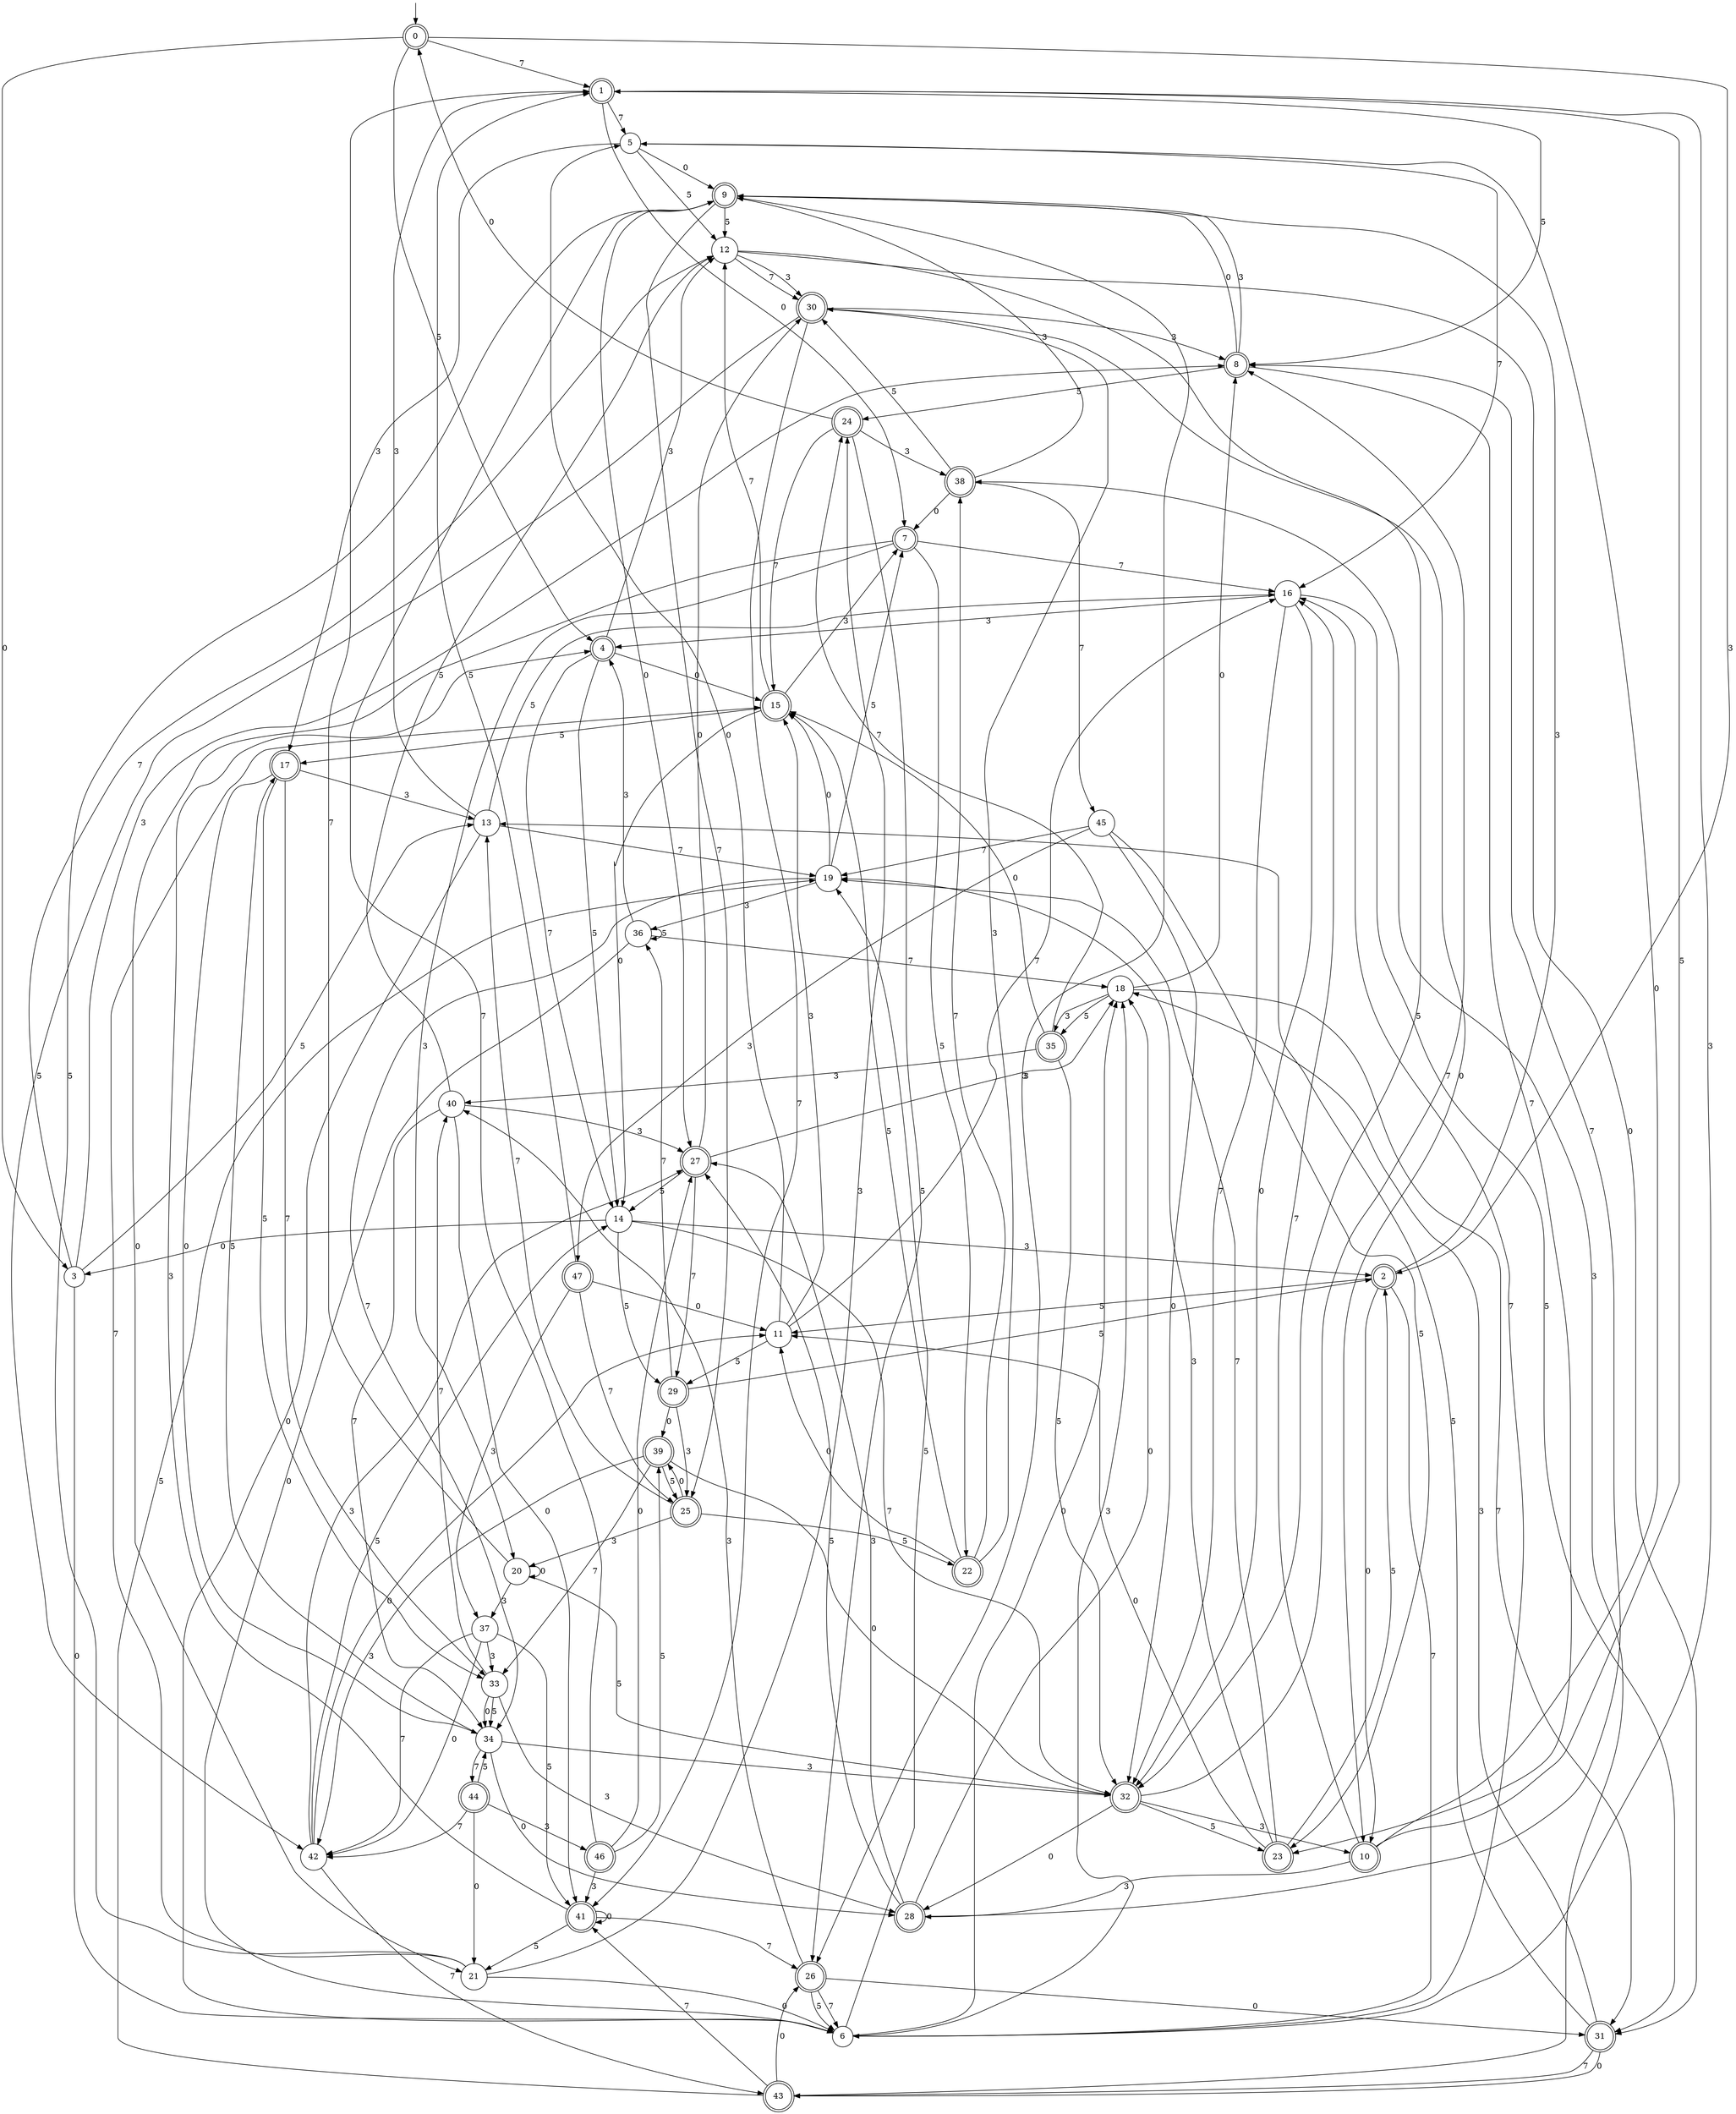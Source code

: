 digraph g {

	s0 [shape="doublecircle" label="0"];
	s1 [shape="doublecircle" label="1"];
	s2 [shape="doublecircle" label="2"];
	s3 [shape="circle" label="3"];
	s4 [shape="doublecircle" label="4"];
	s5 [shape="circle" label="5"];
	s6 [shape="circle" label="6"];
	s7 [shape="doublecircle" label="7"];
	s8 [shape="doublecircle" label="8"];
	s9 [shape="doublecircle" label="9"];
	s10 [shape="doublecircle" label="10"];
	s11 [shape="circle" label="11"];
	s12 [shape="circle" label="12"];
	s13 [shape="circle" label="13"];
	s14 [shape="circle" label="14"];
	s15 [shape="doublecircle" label="15"];
	s16 [shape="circle" label="16"];
	s17 [shape="doublecircle" label="17"];
	s18 [shape="circle" label="18"];
	s19 [shape="circle" label="19"];
	s20 [shape="circle" label="20"];
	s21 [shape="circle" label="21"];
	s22 [shape="doublecircle" label="22"];
	s23 [shape="doublecircle" label="23"];
	s24 [shape="doublecircle" label="24"];
	s25 [shape="doublecircle" label="25"];
	s26 [shape="doublecircle" label="26"];
	s27 [shape="doublecircle" label="27"];
	s28 [shape="doublecircle" label="28"];
	s29 [shape="doublecircle" label="29"];
	s30 [shape="doublecircle" label="30"];
	s31 [shape="doublecircle" label="31"];
	s32 [shape="doublecircle" label="32"];
	s33 [shape="circle" label="33"];
	s34 [shape="circle" label="34"];
	s35 [shape="doublecircle" label="35"];
	s36 [shape="circle" label="36"];
	s37 [shape="circle" label="37"];
	s38 [shape="doublecircle" label="38"];
	s39 [shape="doublecircle" label="39"];
	s40 [shape="circle" label="40"];
	s41 [shape="doublecircle" label="41"];
	s42 [shape="circle" label="42"];
	s43 [shape="doublecircle" label="43"];
	s44 [shape="doublecircle" label="44"];
	s45 [shape="circle" label="45"];
	s46 [shape="doublecircle" label="46"];
	s47 [shape="doublecircle" label="47"];
	s0 -> s1 [label="7"];
	s0 -> s2 [label="3"];
	s0 -> s3 [label="0"];
	s0 -> s4 [label="5"];
	s1 -> s5 [label="7"];
	s1 -> s6 [label="3"];
	s1 -> s7 [label="0"];
	s1 -> s8 [label="5"];
	s2 -> s6 [label="7"];
	s2 -> s9 [label="3"];
	s2 -> s10 [label="0"];
	s2 -> s11 [label="5"];
	s3 -> s12 [label="7"];
	s3 -> s8 [label="3"];
	s3 -> s6 [label="0"];
	s3 -> s13 [label="5"];
	s4 -> s14 [label="7"];
	s4 -> s12 [label="3"];
	s4 -> s15 [label="0"];
	s4 -> s14 [label="5"];
	s5 -> s16 [label="7"];
	s5 -> s17 [label="3"];
	s5 -> s9 [label="0"];
	s5 -> s12 [label="5"];
	s6 -> s16 [label="7"];
	s6 -> s18 [label="3"];
	s6 -> s18 [label="0"];
	s6 -> s19 [label="5"];
	s7 -> s16 [label="7"];
	s7 -> s20 [label="3"];
	s7 -> s21 [label="0"];
	s7 -> s22 [label="5"];
	s8 -> s23 [label="7"];
	s8 -> s9 [label="3"];
	s8 -> s9 [label="0"];
	s8 -> s24 [label="5"];
	s9 -> s25 [label="7"];
	s9 -> s26 [label="3"];
	s9 -> s27 [label="0"];
	s9 -> s12 [label="5"];
	s10 -> s16 [label="7"];
	s10 -> s28 [label="3"];
	s10 -> s5 [label="0"];
	s10 -> s1 [label="5"];
	s11 -> s16 [label="7"];
	s11 -> s15 [label="3"];
	s11 -> s5 [label="0"];
	s11 -> s29 [label="5"];
	s12 -> s30 [label="7"];
	s12 -> s30 [label="3"];
	s12 -> s31 [label="0"];
	s12 -> s32 [label="5"];
	s13 -> s19 [label="7"];
	s13 -> s1 [label="3"];
	s13 -> s6 [label="0"];
	s13 -> s16 [label="5"];
	s14 -> s32 [label="7"];
	s14 -> s2 [label="3"];
	s14 -> s3 [label="0"];
	s14 -> s29 [label="5"];
	s15 -> s12 [label="7"];
	s15 -> s7 [label="3"];
	s15 -> s14 [label="0"];
	s15 -> s17 [label="5"];
	s16 -> s32 [label="7"];
	s16 -> s4 [label="3"];
	s16 -> s32 [label="0"];
	s16 -> s31 [label="5"];
	s17 -> s33 [label="7"];
	s17 -> s13 [label="3"];
	s17 -> s34 [label="0"];
	s17 -> s33 [label="5"];
	s18 -> s31 [label="7"];
	s18 -> s35 [label="3"];
	s18 -> s8 [label="0"];
	s18 -> s35 [label="5"];
	s19 -> s34 [label="7"];
	s19 -> s36 [label="3"];
	s19 -> s15 [label="0"];
	s19 -> s7 [label="5"];
	s20 -> s1 [label="7"];
	s20 -> s37 [label="3"];
	s20 -> s20 [label="0"];
	s20 -> s32 [label="5"];
	s21 -> s15 [label="7"];
	s21 -> s24 [label="3"];
	s21 -> s6 [label="0"];
	s21 -> s9 [label="5"];
	s22 -> s38 [label="7"];
	s22 -> s30 [label="3"];
	s22 -> s11 [label="0"];
	s22 -> s15 [label="5"];
	s23 -> s19 [label="7"];
	s23 -> s19 [label="3"];
	s23 -> s11 [label="0"];
	s23 -> s2 [label="5"];
	s24 -> s15 [label="7"];
	s24 -> s38 [label="3"];
	s24 -> s0 [label="0"];
	s24 -> s26 [label="5"];
	s25 -> s13 [label="7"];
	s25 -> s20 [label="3"];
	s25 -> s39 [label="0"];
	s25 -> s22 [label="5"];
	s26 -> s6 [label="7"];
	s26 -> s40 [label="3"];
	s26 -> s31 [label="0"];
	s26 -> s6 [label="5"];
	s27 -> s29 [label="7"];
	s27 -> s18 [label="3"];
	s27 -> s30 [label="0"];
	s27 -> s14 [label="5"];
	s28 -> s8 [label="7"];
	s28 -> s27 [label="3"];
	s28 -> s18 [label="0"];
	s28 -> s27 [label="5"];
	s29 -> s36 [label="7"];
	s29 -> s25 [label="3"];
	s29 -> s39 [label="0"];
	s29 -> s2 [label="5"];
	s30 -> s41 [label="7"];
	s30 -> s8 [label="3"];
	s30 -> s10 [label="0"];
	s30 -> s42 [label="5"];
	s31 -> s43 [label="7"];
	s31 -> s18 [label="3"];
	s31 -> s43 [label="0"];
	s31 -> s13 [label="5"];
	s32 -> s8 [label="7"];
	s32 -> s10 [label="3"];
	s32 -> s28 [label="0"];
	s32 -> s23 [label="5"];
	s33 -> s40 [label="7"];
	s33 -> s28 [label="3"];
	s33 -> s34 [label="0"];
	s33 -> s34 [label="5"];
	s34 -> s44 [label="7"];
	s34 -> s32 [label="3"];
	s34 -> s28 [label="0"];
	s34 -> s17 [label="5"];
	s35 -> s24 [label="7"];
	s35 -> s40 [label="3"];
	s35 -> s15 [label="0"];
	s35 -> s32 [label="5"];
	s36 -> s18 [label="7"];
	s36 -> s4 [label="3"];
	s36 -> s6 [label="0"];
	s36 -> s36 [label="5"];
	s37 -> s42 [label="7"];
	s37 -> s33 [label="3"];
	s37 -> s42 [label="0"];
	s37 -> s41 [label="5"];
	s38 -> s45 [label="7"];
	s38 -> s9 [label="3"];
	s38 -> s7 [label="0"];
	s38 -> s30 [label="5"];
	s39 -> s33 [label="7"];
	s39 -> s42 [label="3"];
	s39 -> s32 [label="0"];
	s39 -> s25 [label="5"];
	s40 -> s34 [label="7"];
	s40 -> s27 [label="3"];
	s40 -> s41 [label="0"];
	s40 -> s12 [label="5"];
	s41 -> s26 [label="7"];
	s41 -> s4 [label="3"];
	s41 -> s41 [label="0"];
	s41 -> s21 [label="5"];
	s42 -> s43 [label="7"];
	s42 -> s27 [label="3"];
	s42 -> s11 [label="0"];
	s42 -> s14 [label="5"];
	s43 -> s41 [label="7"];
	s43 -> s38 [label="3"];
	s43 -> s26 [label="0"];
	s43 -> s19 [label="5"];
	s44 -> s42 [label="7"];
	s44 -> s46 [label="3"];
	s44 -> s21 [label="0"];
	s44 -> s34 [label="5"];
	s45 -> s19 [label="7"];
	s45 -> s47 [label="3"];
	s45 -> s32 [label="0"];
	s45 -> s23 [label="5"];
	s46 -> s9 [label="7"];
	s46 -> s41 [label="3"];
	s46 -> s27 [label="0"];
	s46 -> s39 [label="5"];
	s47 -> s25 [label="7"];
	s47 -> s37 [label="3"];
	s47 -> s11 [label="0"];
	s47 -> s1 [label="5"];

__start0 [label="" shape="none" width="0" height="0"];
__start0 -> s0;

}
